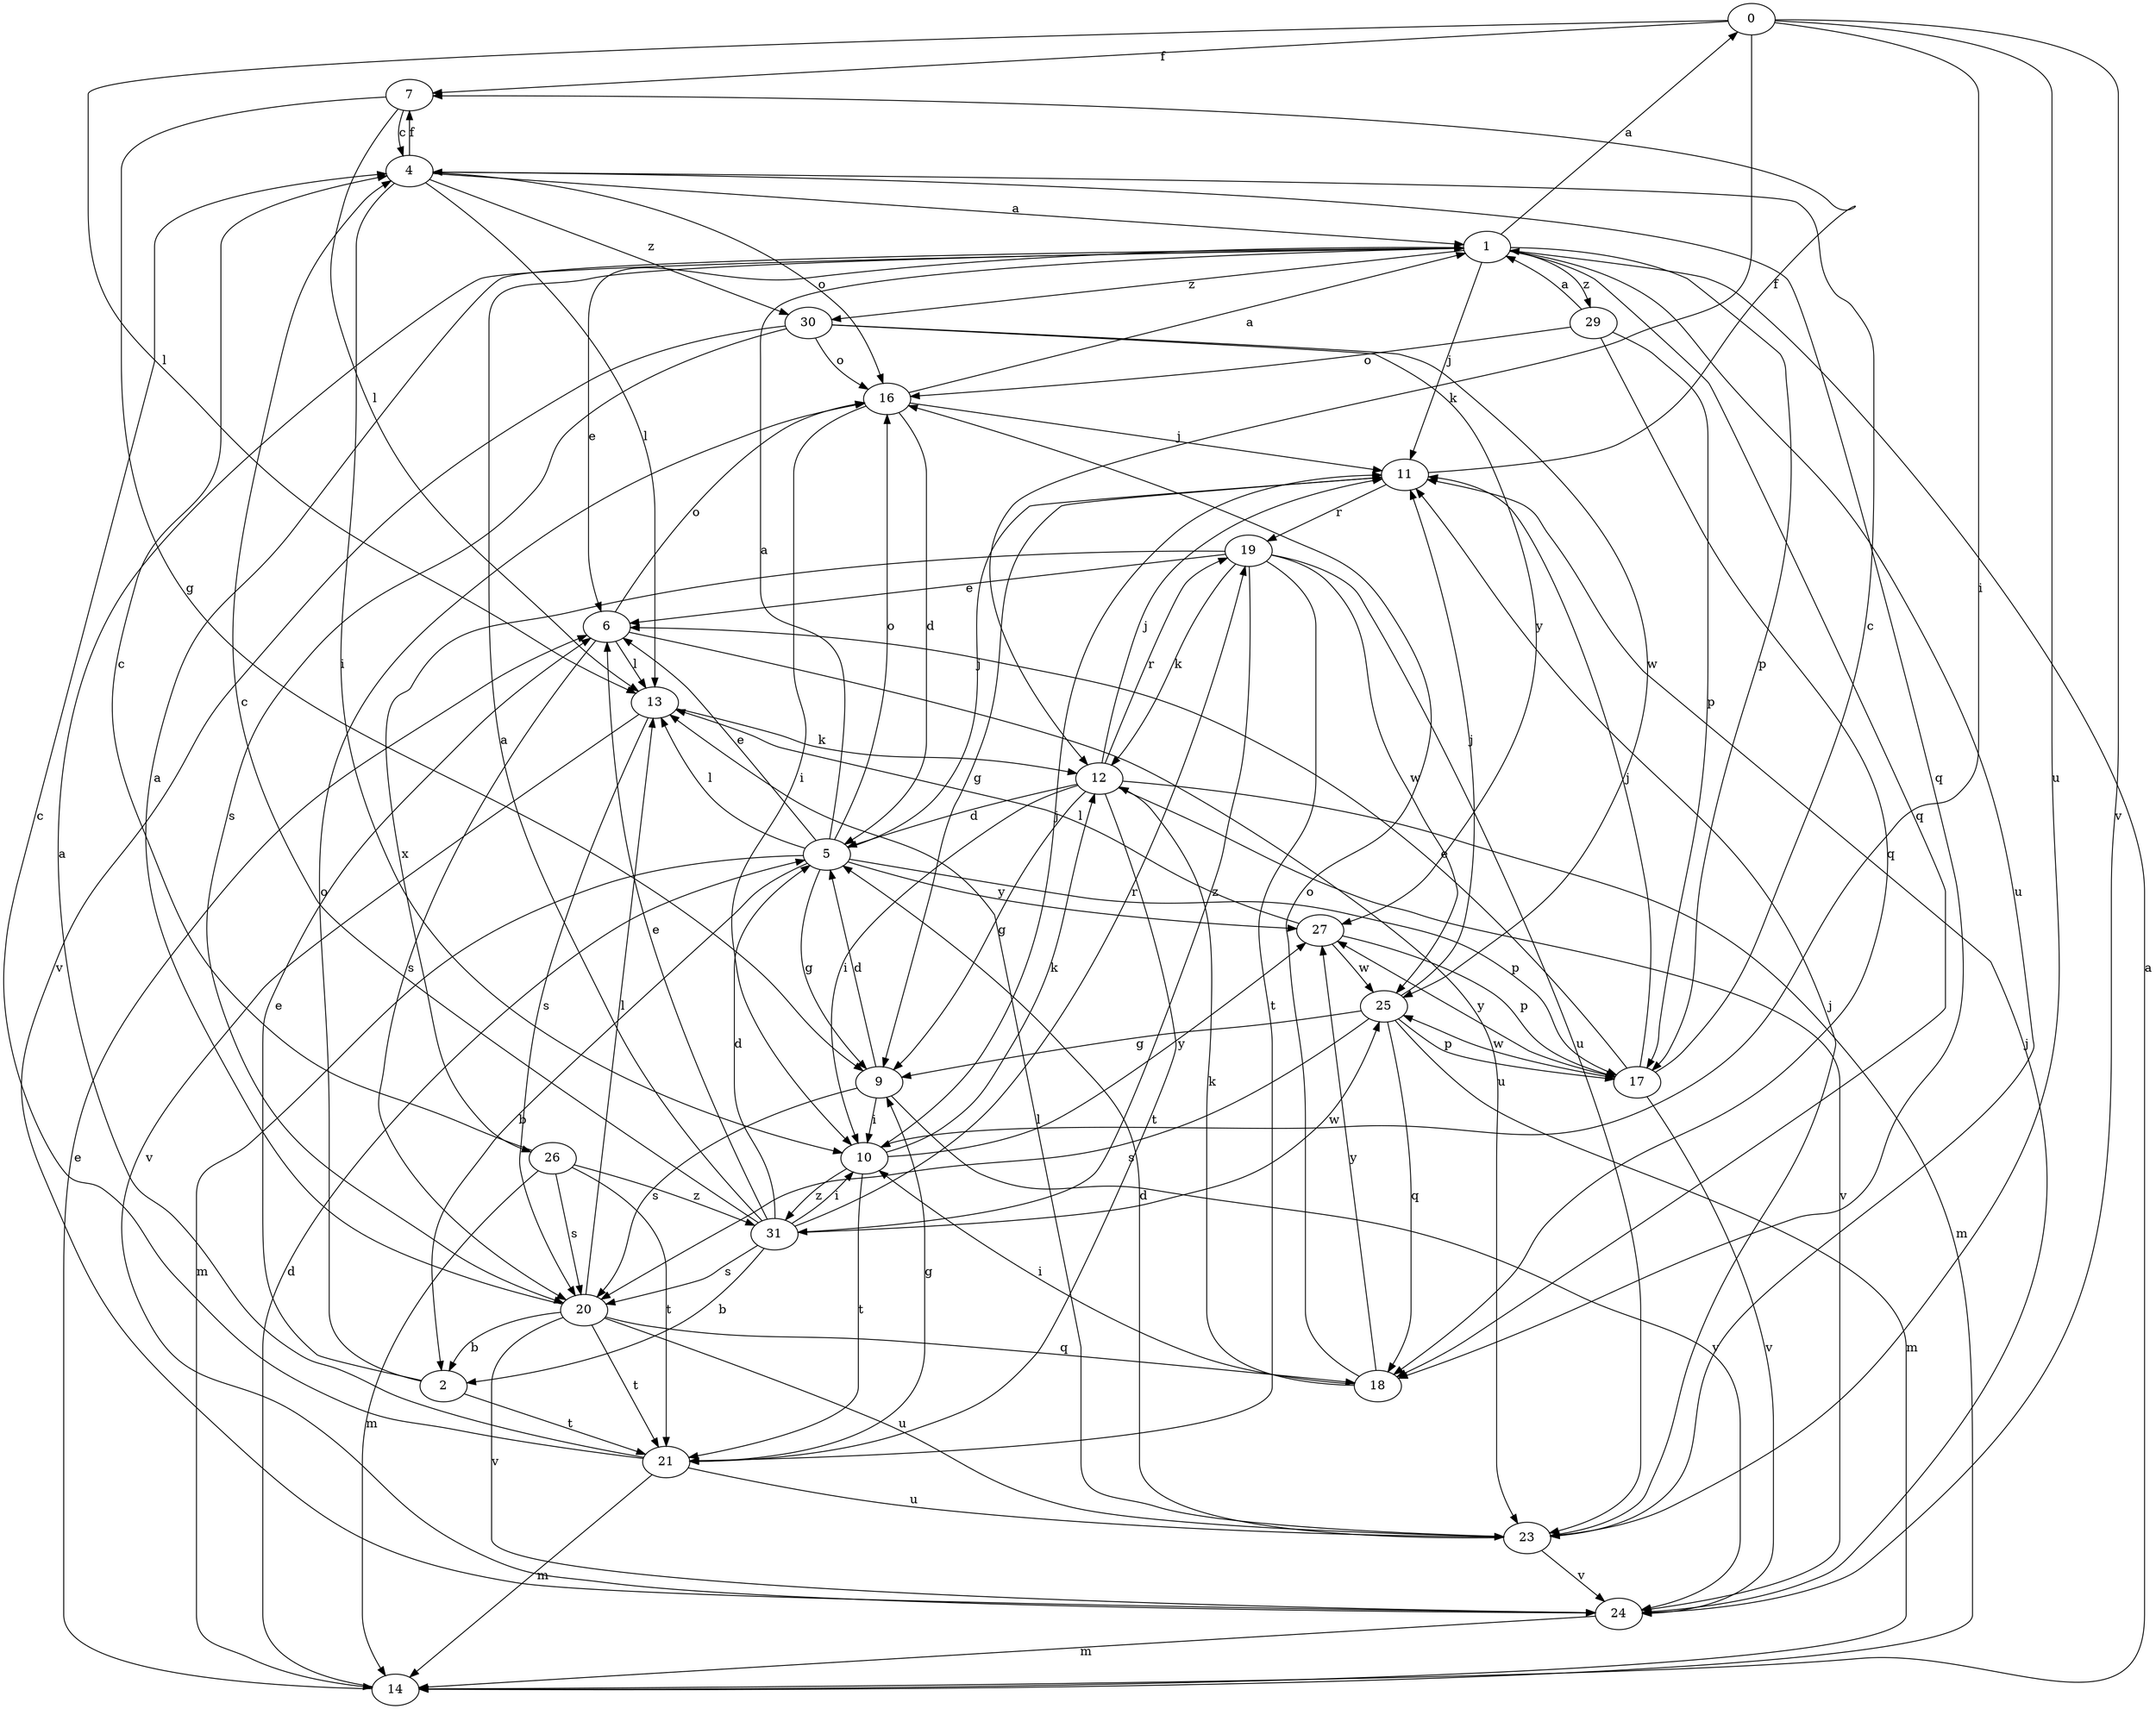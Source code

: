 strict digraph  {
0;
1;
2;
4;
5;
6;
7;
9;
10;
11;
12;
13;
14;
16;
17;
18;
19;
20;
21;
23;
24;
25;
26;
27;
29;
30;
31;
0 -> 7  [label=f];
0 -> 10  [label=i];
0 -> 12  [label=k];
0 -> 13  [label=l];
0 -> 23  [label=u];
0 -> 24  [label=v];
1 -> 0  [label=a];
1 -> 6  [label=e];
1 -> 11  [label=j];
1 -> 17  [label=p];
1 -> 18  [label=q];
1 -> 23  [label=u];
1 -> 29  [label=z];
1 -> 30  [label=z];
2 -> 6  [label=e];
2 -> 16  [label=o];
2 -> 21  [label=t];
4 -> 1  [label=a];
4 -> 7  [label=f];
4 -> 10  [label=i];
4 -> 13  [label=l];
4 -> 16  [label=o];
4 -> 18  [label=q];
4 -> 30  [label=z];
5 -> 1  [label=a];
5 -> 2  [label=b];
5 -> 6  [label=e];
5 -> 9  [label=g];
5 -> 11  [label=j];
5 -> 13  [label=l];
5 -> 14  [label=m];
5 -> 16  [label=o];
5 -> 17  [label=p];
5 -> 27  [label=y];
6 -> 13  [label=l];
6 -> 16  [label=o];
6 -> 20  [label=s];
6 -> 23  [label=u];
7 -> 4  [label=c];
7 -> 9  [label=g];
7 -> 13  [label=l];
9 -> 5  [label=d];
9 -> 10  [label=i];
9 -> 20  [label=s];
9 -> 24  [label=v];
10 -> 11  [label=j];
10 -> 12  [label=k];
10 -> 21  [label=t];
10 -> 27  [label=y];
10 -> 31  [label=z];
11 -> 7  [label=f];
11 -> 9  [label=g];
11 -> 19  [label=r];
12 -> 5  [label=d];
12 -> 9  [label=g];
12 -> 10  [label=i];
12 -> 11  [label=j];
12 -> 14  [label=m];
12 -> 19  [label=r];
12 -> 21  [label=t];
12 -> 24  [label=v];
13 -> 12  [label=k];
13 -> 20  [label=s];
13 -> 24  [label=v];
14 -> 1  [label=a];
14 -> 5  [label=d];
14 -> 6  [label=e];
16 -> 1  [label=a];
16 -> 5  [label=d];
16 -> 10  [label=i];
16 -> 11  [label=j];
17 -> 4  [label=c];
17 -> 6  [label=e];
17 -> 11  [label=j];
17 -> 24  [label=v];
17 -> 25  [label=w];
17 -> 27  [label=y];
18 -> 10  [label=i];
18 -> 12  [label=k];
18 -> 16  [label=o];
18 -> 27  [label=y];
19 -> 6  [label=e];
19 -> 12  [label=k];
19 -> 21  [label=t];
19 -> 23  [label=u];
19 -> 25  [label=w];
19 -> 26  [label=x];
19 -> 31  [label=z];
20 -> 1  [label=a];
20 -> 2  [label=b];
20 -> 13  [label=l];
20 -> 18  [label=q];
20 -> 21  [label=t];
20 -> 23  [label=u];
20 -> 24  [label=v];
21 -> 1  [label=a];
21 -> 4  [label=c];
21 -> 9  [label=g];
21 -> 14  [label=m];
21 -> 23  [label=u];
23 -> 5  [label=d];
23 -> 11  [label=j];
23 -> 13  [label=l];
23 -> 24  [label=v];
24 -> 11  [label=j];
24 -> 14  [label=m];
25 -> 9  [label=g];
25 -> 11  [label=j];
25 -> 14  [label=m];
25 -> 17  [label=p];
25 -> 18  [label=q];
25 -> 20  [label=s];
26 -> 4  [label=c];
26 -> 14  [label=m];
26 -> 20  [label=s];
26 -> 21  [label=t];
26 -> 31  [label=z];
27 -> 13  [label=l];
27 -> 17  [label=p];
27 -> 25  [label=w];
29 -> 1  [label=a];
29 -> 16  [label=o];
29 -> 17  [label=p];
29 -> 18  [label=q];
30 -> 16  [label=o];
30 -> 20  [label=s];
30 -> 24  [label=v];
30 -> 25  [label=w];
30 -> 27  [label=y];
31 -> 1  [label=a];
31 -> 2  [label=b];
31 -> 4  [label=c];
31 -> 5  [label=d];
31 -> 6  [label=e];
31 -> 10  [label=i];
31 -> 19  [label=r];
31 -> 20  [label=s];
31 -> 25  [label=w];
}
